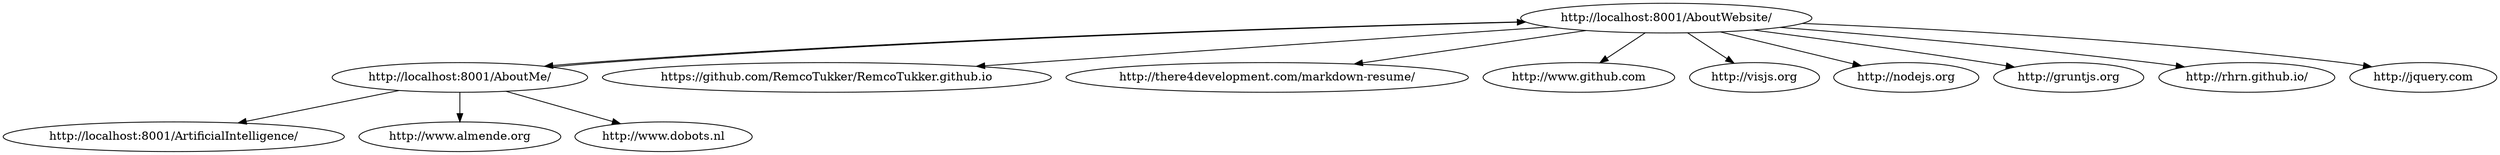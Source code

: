 digraph website {
  0 [label="http://localhost:8001/AboutWebsite/", label2="more detailed information"];
  1 [label="http://localhost:8001/AboutMe/", label2="more detailed information"];
  2 [label="https://github.com/RemcoTukker/RemcoTukker.github.io", label2="more detailed information"];
  3 [label="http://there4development.com/markdown-resume/", label2="more detailed information"];
  4 [label="http://www.github.com", label2="more detailed information"];
  5 [label="http://visjs.org", label2="more detailed information"];
  6 [label="http://nodejs.org", label2="more detailed information"];
  7 [label="http://gruntjs.org", label2="more detailed information"];
  8 [label="http://rhrn.github.io/", label2="more detailed information"];
  9 [label="http://jquery.com", label2="more detailed information"];
  10 [label="http://localhost:8001/ArtificialIntelligence/", label2="more detailed information"];
  11 [label="http://www.almende.org", label2="more detailed information"];
  12 [label="http://www.dobots.nl", label2="more detailed information"];
  0 -> 1;
  0 -> 2;
  0 -> 3;
  0 -> 4;
  0 -> 5;
  0 -> 6;
  0 -> 7;
  0 -> 8;
  0 -> 9;
  1 -> 0;
  1 -> 10;
  1 -> 11;
  1 -> 12;
}